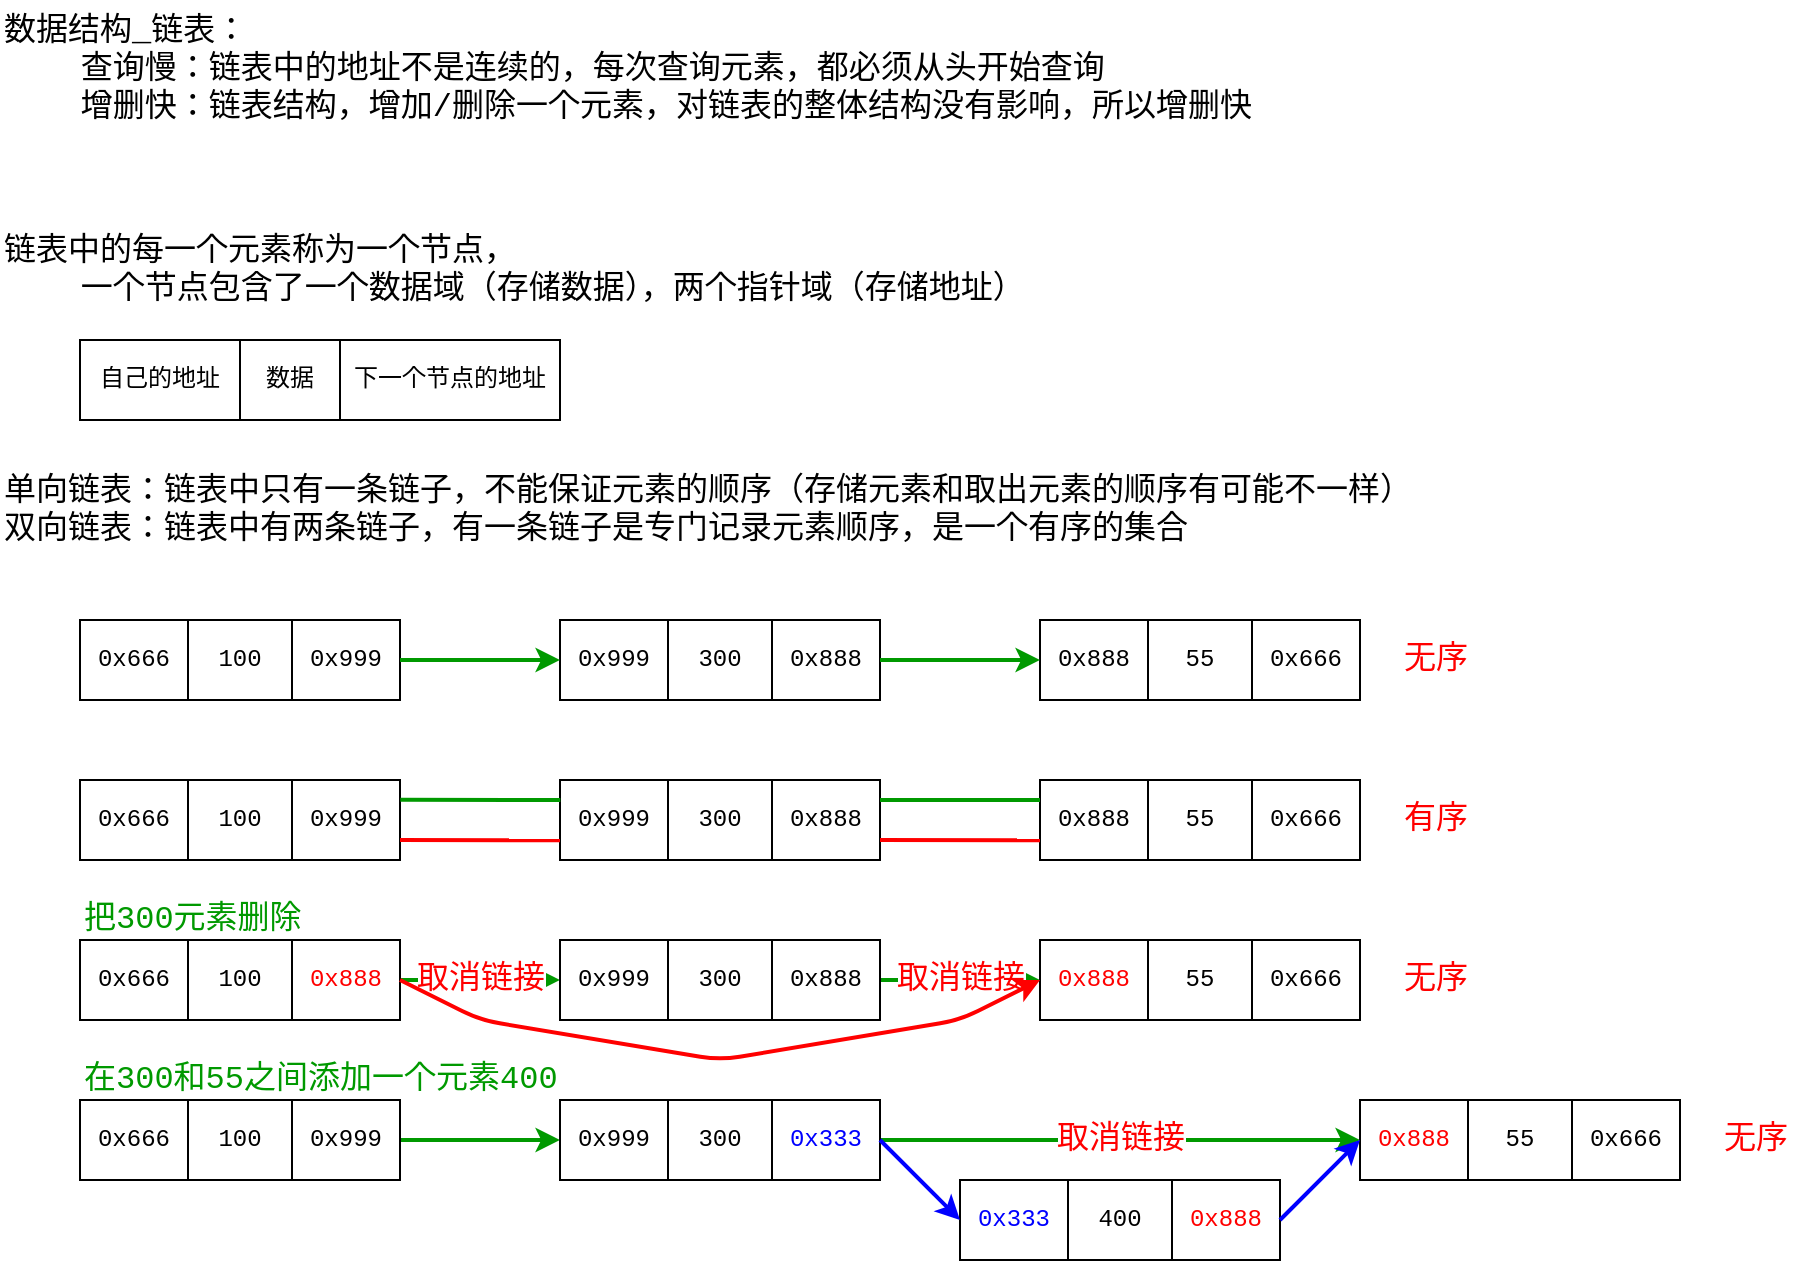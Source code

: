 <mxfile version="13.6.2" type="device"><diagram id="k9AlD885UBAIYeukuZBe" name="Page-1"><mxGraphModel dx="893" dy="668" grid="1" gridSize="10" guides="1" tooltips="1" connect="1" arrows="1" fold="1" page="1" pageScale="1" pageWidth="1100" pageHeight="850" math="0" shadow="0"><root><mxCell id="0"/><mxCell id="1" parent="0"/><mxCell id="MG2gKv91YNemwZEDTiv0-1" value="数据结构_链表：&lt;br&gt;&amp;nbsp; &amp;nbsp; 查询慢：链表中的地址不是连续的，每次查询元素，都必须从头开始查询&lt;br&gt;&amp;nbsp; &amp;nbsp; 增删快：链表结构，增加/删除一个元素，对链表的整体结构没有影响，所以增删快" style="text;html=1;strokeColor=none;fillColor=none;align=left;verticalAlign=top;whiteSpace=wrap;rounded=0;fontFamily=Courier New;fontSize=16;" parent="1" vertex="1"><mxGeometry y="10" width="640" height="20" as="geometry"/></mxCell><mxCell id="p5xq7owiOkSByKTIBRpX-45" value="链表中的每一个元素称为一个节点，&lt;br&gt;&amp;nbsp; &amp;nbsp; 一个节点包含了一个数据域（存储数据），两个指针域（存储地址）" style="text;html=1;strokeColor=none;fillColor=none;align=left;verticalAlign=top;whiteSpace=wrap;rounded=0;fontFamily=Courier New;fontSize=16;" vertex="1" parent="1"><mxGeometry y="120" width="560" height="20" as="geometry"/></mxCell><mxCell id="p5xq7owiOkSByKTIBRpX-46" value="" style="shape=table;html=1;whiteSpace=wrap;startSize=0;container=1;collapsible=0;childLayout=tableLayout;fontFamily=Courier New;" vertex="1" parent="1"><mxGeometry x="40" y="180" width="240" height="40" as="geometry"/></mxCell><mxCell id="p5xq7owiOkSByKTIBRpX-47" value="" style="shape=partialRectangle;html=1;whiteSpace=wrap;collapsible=0;dropTarget=0;pointerEvents=0;fillColor=none;top=0;left=0;bottom=0;right=0;points=[[0,0.5],[1,0.5]];portConstraint=eastwest;fontFamily=Courier New;" vertex="1" parent="p5xq7owiOkSByKTIBRpX-46"><mxGeometry width="240" height="40" as="geometry"/></mxCell><mxCell id="p5xq7owiOkSByKTIBRpX-48" value="自己的地址" style="shape=partialRectangle;html=1;whiteSpace=wrap;connectable=0;overflow=hidden;fillColor=none;top=0;left=0;bottom=0;right=0;fontFamily=Courier New;" vertex="1" parent="p5xq7owiOkSByKTIBRpX-47"><mxGeometry width="80" height="40" as="geometry"/></mxCell><mxCell id="p5xq7owiOkSByKTIBRpX-49" value="数据" style="shape=partialRectangle;html=1;whiteSpace=wrap;connectable=0;overflow=hidden;fillColor=none;top=0;left=0;bottom=0;right=0;fontFamily=Courier New;" vertex="1" parent="p5xq7owiOkSByKTIBRpX-47"><mxGeometry x="80" width="50" height="40" as="geometry"/></mxCell><mxCell id="p5xq7owiOkSByKTIBRpX-50" value="下一个节点的地址" style="shape=partialRectangle;html=1;whiteSpace=wrap;connectable=0;overflow=hidden;fillColor=none;top=0;left=0;bottom=0;right=0;fontFamily=Courier New;" vertex="1" parent="p5xq7owiOkSByKTIBRpX-47"><mxGeometry x="130" width="110" height="40" as="geometry"/></mxCell><mxCell id="p5xq7owiOkSByKTIBRpX-51" value="单向链表：链表中只有一条链子，不能保证元素的顺序（存储元素和取出元素的顺序有可能不一样）&lt;br&gt;双向链表：链表中有两条链子，有一条链子是专门记录元素顺序，是一个有序的集合&amp;nbsp;" style="text;html=1;strokeColor=none;fillColor=none;align=left;verticalAlign=top;whiteSpace=wrap;rounded=0;fontFamily=Courier New;fontSize=16;" vertex="1" parent="1"><mxGeometry y="240" width="720" height="20" as="geometry"/></mxCell><mxCell id="p5xq7owiOkSByKTIBRpX-52" value="" style="shape=table;html=1;whiteSpace=wrap;startSize=0;container=1;collapsible=0;childLayout=tableLayout;fontFamily=Courier New;" vertex="1" parent="1"><mxGeometry x="40" y="320" width="160" height="40" as="geometry"/></mxCell><mxCell id="p5xq7owiOkSByKTIBRpX-53" value="" style="shape=partialRectangle;html=1;whiteSpace=wrap;collapsible=0;dropTarget=0;pointerEvents=0;fillColor=none;top=0;left=0;bottom=0;right=0;points=[[0,0.5],[1,0.5]];portConstraint=eastwest;fontFamily=Courier New;" vertex="1" parent="p5xq7owiOkSByKTIBRpX-52"><mxGeometry width="160" height="40" as="geometry"/></mxCell><mxCell id="p5xq7owiOkSByKTIBRpX-54" value="0x666" style="shape=partialRectangle;html=1;whiteSpace=wrap;connectable=0;overflow=hidden;fillColor=none;top=0;left=0;bottom=0;right=0;fontFamily=Courier New;" vertex="1" parent="p5xq7owiOkSByKTIBRpX-53"><mxGeometry width="54" height="40" as="geometry"/></mxCell><mxCell id="p5xq7owiOkSByKTIBRpX-55" value="100" style="shape=partialRectangle;html=1;whiteSpace=wrap;connectable=0;overflow=hidden;fillColor=none;top=0;left=0;bottom=0;right=0;fontFamily=Courier New;" vertex="1" parent="p5xq7owiOkSByKTIBRpX-53"><mxGeometry x="54" width="52" height="40" as="geometry"/></mxCell><mxCell id="p5xq7owiOkSByKTIBRpX-56" value="0x999" style="shape=partialRectangle;html=1;whiteSpace=wrap;connectable=0;overflow=hidden;fillColor=none;top=0;left=0;bottom=0;right=0;fontFamily=Courier New;" vertex="1" parent="p5xq7owiOkSByKTIBRpX-53"><mxGeometry x="106" width="54" height="40" as="geometry"/></mxCell><mxCell id="p5xq7owiOkSByKTIBRpX-57" value="" style="shape=table;html=1;whiteSpace=wrap;startSize=0;container=1;collapsible=0;childLayout=tableLayout;fontFamily=Courier New;" vertex="1" parent="1"><mxGeometry x="280" y="320" width="160" height="40" as="geometry"/></mxCell><mxCell id="p5xq7owiOkSByKTIBRpX-58" value="" style="shape=partialRectangle;html=1;whiteSpace=wrap;collapsible=0;dropTarget=0;pointerEvents=0;fillColor=none;top=0;left=0;bottom=0;right=0;points=[[0,0.5],[1,0.5]];portConstraint=eastwest;fontFamily=Courier New;" vertex="1" parent="p5xq7owiOkSByKTIBRpX-57"><mxGeometry width="160" height="40" as="geometry"/></mxCell><mxCell id="p5xq7owiOkSByKTIBRpX-59" value="0x999" style="shape=partialRectangle;html=1;whiteSpace=wrap;connectable=0;overflow=hidden;fillColor=none;top=0;left=0;bottom=0;right=0;fontFamily=Courier New;" vertex="1" parent="p5xq7owiOkSByKTIBRpX-58"><mxGeometry width="54" height="40" as="geometry"/></mxCell><mxCell id="p5xq7owiOkSByKTIBRpX-60" value="300" style="shape=partialRectangle;html=1;whiteSpace=wrap;connectable=0;overflow=hidden;fillColor=none;top=0;left=0;bottom=0;right=0;fontFamily=Courier New;" vertex="1" parent="p5xq7owiOkSByKTIBRpX-58"><mxGeometry x="54" width="52" height="40" as="geometry"/></mxCell><mxCell id="p5xq7owiOkSByKTIBRpX-61" value="0x888" style="shape=partialRectangle;html=1;whiteSpace=wrap;connectable=0;overflow=hidden;fillColor=none;top=0;left=0;bottom=0;right=0;fontFamily=Courier New;" vertex="1" parent="p5xq7owiOkSByKTIBRpX-58"><mxGeometry x="106" width="54" height="40" as="geometry"/></mxCell><mxCell id="p5xq7owiOkSByKTIBRpX-62" value="" style="shape=table;html=1;whiteSpace=wrap;startSize=0;container=1;collapsible=0;childLayout=tableLayout;fontFamily=Courier New;" vertex="1" parent="1"><mxGeometry x="520" y="320" width="160" height="40" as="geometry"/></mxCell><mxCell id="p5xq7owiOkSByKTIBRpX-63" value="" style="shape=partialRectangle;html=1;whiteSpace=wrap;collapsible=0;dropTarget=0;pointerEvents=0;fillColor=none;top=0;left=0;bottom=0;right=0;points=[[0,0.5],[1,0.5]];portConstraint=eastwest;fontFamily=Courier New;" vertex="1" parent="p5xq7owiOkSByKTIBRpX-62"><mxGeometry width="160" height="40" as="geometry"/></mxCell><mxCell id="p5xq7owiOkSByKTIBRpX-64" value="0x888" style="shape=partialRectangle;html=1;whiteSpace=wrap;connectable=0;overflow=hidden;fillColor=none;top=0;left=0;bottom=0;right=0;fontFamily=Courier New;" vertex="1" parent="p5xq7owiOkSByKTIBRpX-63"><mxGeometry width="54" height="40" as="geometry"/></mxCell><mxCell id="p5xq7owiOkSByKTIBRpX-65" value="55" style="shape=partialRectangle;html=1;whiteSpace=wrap;connectable=0;overflow=hidden;fillColor=none;top=0;left=0;bottom=0;right=0;fontFamily=Courier New;" vertex="1" parent="p5xq7owiOkSByKTIBRpX-63"><mxGeometry x="54" width="52" height="40" as="geometry"/></mxCell><mxCell id="p5xq7owiOkSByKTIBRpX-66" value="0x666" style="shape=partialRectangle;html=1;whiteSpace=wrap;connectable=0;overflow=hidden;fillColor=none;top=0;left=0;bottom=0;right=0;fontFamily=Courier New;" vertex="1" parent="p5xq7owiOkSByKTIBRpX-63"><mxGeometry x="106" width="54" height="40" as="geometry"/></mxCell><mxCell id="p5xq7owiOkSByKTIBRpX-67" style="edgeStyle=orthogonalEdgeStyle;rounded=0;orthogonalLoop=1;jettySize=auto;html=1;exitX=1;exitY=0.5;exitDx=0;exitDy=0;entryX=0;entryY=0.5;entryDx=0;entryDy=0;fontFamily=Courier New;fontSize=16;fontColor=#0000FF;strokeColor=#009900;strokeWidth=2;" edge="1" parent="1" source="p5xq7owiOkSByKTIBRpX-53" target="p5xq7owiOkSByKTIBRpX-58"><mxGeometry relative="1" as="geometry"/></mxCell><mxCell id="p5xq7owiOkSByKTIBRpX-68" style="edgeStyle=orthogonalEdgeStyle;rounded=0;orthogonalLoop=1;jettySize=auto;html=1;exitX=1;exitY=0.5;exitDx=0;exitDy=0;entryX=0;entryY=0.5;entryDx=0;entryDy=0;strokeColor=#009900;strokeWidth=2;fontFamily=Courier New;fontSize=16;fontColor=#009900;" edge="1" parent="1" source="p5xq7owiOkSByKTIBRpX-58" target="p5xq7owiOkSByKTIBRpX-63"><mxGeometry relative="1" as="geometry"/></mxCell><mxCell id="p5xq7owiOkSByKTIBRpX-69" value="" style="shape=table;html=1;whiteSpace=wrap;startSize=0;container=1;collapsible=0;childLayout=tableLayout;fontFamily=Courier New;" vertex="1" parent="1"><mxGeometry x="40" y="400" width="160" height="40" as="geometry"/></mxCell><mxCell id="p5xq7owiOkSByKTIBRpX-70" value="" style="shape=partialRectangle;html=1;whiteSpace=wrap;collapsible=0;dropTarget=0;pointerEvents=0;fillColor=none;top=0;left=0;bottom=0;right=0;points=[[0,0.5],[1,0.5]];portConstraint=eastwest;fontFamily=Courier New;" vertex="1" parent="p5xq7owiOkSByKTIBRpX-69"><mxGeometry width="160" height="40" as="geometry"/></mxCell><mxCell id="p5xq7owiOkSByKTIBRpX-71" value="0x666" style="shape=partialRectangle;html=1;whiteSpace=wrap;connectable=0;overflow=hidden;fillColor=none;top=0;left=0;bottom=0;right=0;fontFamily=Courier New;" vertex="1" parent="p5xq7owiOkSByKTIBRpX-70"><mxGeometry width="54" height="40" as="geometry"/></mxCell><mxCell id="p5xq7owiOkSByKTIBRpX-72" value="100" style="shape=partialRectangle;html=1;whiteSpace=wrap;connectable=0;overflow=hidden;fillColor=none;top=0;left=0;bottom=0;right=0;fontFamily=Courier New;" vertex="1" parent="p5xq7owiOkSByKTIBRpX-70"><mxGeometry x="54" width="52" height="40" as="geometry"/></mxCell><mxCell id="p5xq7owiOkSByKTIBRpX-73" value="0x999" style="shape=partialRectangle;html=1;whiteSpace=wrap;connectable=0;overflow=hidden;fillColor=none;top=0;left=0;bottom=0;right=0;fontFamily=Courier New;" vertex="1" parent="p5xq7owiOkSByKTIBRpX-70"><mxGeometry x="106" width="54" height="40" as="geometry"/></mxCell><mxCell id="p5xq7owiOkSByKTIBRpX-74" value="" style="shape=table;html=1;whiteSpace=wrap;startSize=0;container=1;collapsible=0;childLayout=tableLayout;fontFamily=Courier New;" vertex="1" parent="1"><mxGeometry x="280" y="400" width="160" height="40" as="geometry"/></mxCell><mxCell id="p5xq7owiOkSByKTIBRpX-75" value="" style="shape=partialRectangle;html=1;whiteSpace=wrap;collapsible=0;dropTarget=0;pointerEvents=0;fillColor=none;top=0;left=0;bottom=0;right=0;points=[[0,0.5],[1,0.5]];portConstraint=eastwest;fontFamily=Courier New;" vertex="1" parent="p5xq7owiOkSByKTIBRpX-74"><mxGeometry width="160" height="40" as="geometry"/></mxCell><mxCell id="p5xq7owiOkSByKTIBRpX-76" value="0x999" style="shape=partialRectangle;html=1;whiteSpace=wrap;connectable=0;overflow=hidden;fillColor=none;top=0;left=0;bottom=0;right=0;fontFamily=Courier New;" vertex="1" parent="p5xq7owiOkSByKTIBRpX-75"><mxGeometry width="54" height="40" as="geometry"/></mxCell><mxCell id="p5xq7owiOkSByKTIBRpX-77" value="300" style="shape=partialRectangle;html=1;whiteSpace=wrap;connectable=0;overflow=hidden;fillColor=none;top=0;left=0;bottom=0;right=0;fontFamily=Courier New;" vertex="1" parent="p5xq7owiOkSByKTIBRpX-75"><mxGeometry x="54" width="52" height="40" as="geometry"/></mxCell><mxCell id="p5xq7owiOkSByKTIBRpX-78" value="0x888" style="shape=partialRectangle;html=1;whiteSpace=wrap;connectable=0;overflow=hidden;fillColor=none;top=0;left=0;bottom=0;right=0;fontFamily=Courier New;" vertex="1" parent="p5xq7owiOkSByKTIBRpX-75"><mxGeometry x="106" width="54" height="40" as="geometry"/></mxCell><mxCell id="p5xq7owiOkSByKTIBRpX-79" value="" style="shape=table;html=1;whiteSpace=wrap;startSize=0;container=1;collapsible=0;childLayout=tableLayout;fontFamily=Courier New;" vertex="1" parent="1"><mxGeometry x="520" y="400" width="160" height="40" as="geometry"/></mxCell><mxCell id="p5xq7owiOkSByKTIBRpX-80" value="" style="shape=partialRectangle;html=1;whiteSpace=wrap;collapsible=0;dropTarget=0;pointerEvents=0;fillColor=none;top=0;left=0;bottom=0;right=0;points=[[0,0.5],[1,0.5]];portConstraint=eastwest;fontFamily=Courier New;" vertex="1" parent="p5xq7owiOkSByKTIBRpX-79"><mxGeometry width="160" height="40" as="geometry"/></mxCell><mxCell id="p5xq7owiOkSByKTIBRpX-81" value="0x888" style="shape=partialRectangle;html=1;whiteSpace=wrap;connectable=0;overflow=hidden;fillColor=none;top=0;left=0;bottom=0;right=0;fontFamily=Courier New;" vertex="1" parent="p5xq7owiOkSByKTIBRpX-80"><mxGeometry width="54" height="40" as="geometry"/></mxCell><mxCell id="p5xq7owiOkSByKTIBRpX-82" value="55" style="shape=partialRectangle;html=1;whiteSpace=wrap;connectable=0;overflow=hidden;fillColor=none;top=0;left=0;bottom=0;right=0;fontFamily=Courier New;" vertex="1" parent="p5xq7owiOkSByKTIBRpX-80"><mxGeometry x="54" width="52" height="40" as="geometry"/></mxCell><mxCell id="p5xq7owiOkSByKTIBRpX-83" value="0x666" style="shape=partialRectangle;html=1;whiteSpace=wrap;connectable=0;overflow=hidden;fillColor=none;top=0;left=0;bottom=0;right=0;fontFamily=Courier New;" vertex="1" parent="p5xq7owiOkSByKTIBRpX-80"><mxGeometry x="106" width="54" height="40" as="geometry"/></mxCell><mxCell id="p5xq7owiOkSByKTIBRpX-85" value="" style="endArrow=none;html=1;strokeColor=#009900;strokeWidth=2;fontFamily=Courier New;fontSize=16;fontColor=#009900;exitX=1.001;exitY=0.246;exitDx=0;exitDy=0;exitPerimeter=0;entryX=0.001;entryY=0.25;entryDx=0;entryDy=0;entryPerimeter=0;" edge="1" parent="1" source="p5xq7owiOkSByKTIBRpX-70" target="p5xq7owiOkSByKTIBRpX-75"><mxGeometry width="50" height="50" relative="1" as="geometry"><mxPoint x="250" y="540" as="sourcePoint"/><mxPoint x="300" y="490" as="targetPoint"/></mxGeometry></mxCell><mxCell id="p5xq7owiOkSByKTIBRpX-86" value="" style="endArrow=none;html=1;strokeColor=#009900;strokeWidth=2;fontFamily=Courier New;fontSize=16;fontColor=#009900;exitX=1.001;exitY=0.246;exitDx=0;exitDy=0;exitPerimeter=0;" edge="1" parent="1"><mxGeometry width="50" height="50" relative="1" as="geometry"><mxPoint x="440" y="410.0" as="sourcePoint"/><mxPoint x="520" y="410" as="targetPoint"/></mxGeometry></mxCell><mxCell id="p5xq7owiOkSByKTIBRpX-87" value="" style="endArrow=none;html=1;strokeWidth=2;fontFamily=Courier New;fontSize=16;fontColor=#009900;exitX=1.001;exitY=0.246;exitDx=0;exitDy=0;exitPerimeter=0;entryX=0.001;entryY=0.25;entryDx=0;entryDy=0;entryPerimeter=0;strokeColor=#FF0000;" edge="1" parent="1"><mxGeometry width="50" height="50" relative="1" as="geometry"><mxPoint x="200.0" y="430.0" as="sourcePoint"/><mxPoint x="280.0" y="430.16" as="targetPoint"/></mxGeometry></mxCell><mxCell id="p5xq7owiOkSByKTIBRpX-88" value="" style="endArrow=none;html=1;strokeWidth=2;fontFamily=Courier New;fontSize=16;fontColor=#009900;exitX=1.001;exitY=0.246;exitDx=0;exitDy=0;exitPerimeter=0;entryX=0.001;entryY=0.25;entryDx=0;entryDy=0;entryPerimeter=0;strokeColor=#FF0000;" edge="1" parent="1"><mxGeometry width="50" height="50" relative="1" as="geometry"><mxPoint x="440" y="430" as="sourcePoint"/><mxPoint x="520" y="430.16" as="targetPoint"/></mxGeometry></mxCell><mxCell id="p5xq7owiOkSByKTIBRpX-89" value="无序" style="text;html=1;strokeColor=none;fillColor=none;align=left;verticalAlign=middle;whiteSpace=wrap;rounded=0;fontFamily=Courier New;fontSize=16;fontColor=#FF0000;" vertex="1" parent="1"><mxGeometry x="700" y="330" width="40" height="20" as="geometry"/></mxCell><mxCell id="p5xq7owiOkSByKTIBRpX-90" value="有序" style="text;html=1;strokeColor=none;fillColor=none;align=left;verticalAlign=middle;whiteSpace=wrap;rounded=0;fontFamily=Courier New;fontSize=16;fontColor=#FF0000;" vertex="1" parent="1"><mxGeometry x="700" y="410" width="40" height="20" as="geometry"/></mxCell><mxCell id="p5xq7owiOkSByKTIBRpX-106" value="&lt;font color=&quot;#ff0000&quot;&gt;取消链接&lt;/font&gt;" style="edgeStyle=orthogonalEdgeStyle;rounded=0;orthogonalLoop=1;jettySize=auto;html=1;exitX=1;exitY=0.5;exitDx=0;exitDy=0;entryX=0;entryY=0.5;entryDx=0;entryDy=0;fontFamily=Courier New;fontSize=16;fontColor=#0000FF;strokeColor=#009900;strokeWidth=2;" edge="1" source="p5xq7owiOkSByKTIBRpX-92" target="p5xq7owiOkSByKTIBRpX-97" parent="1"><mxGeometry relative="1" as="geometry"/></mxCell><mxCell id="p5xq7owiOkSByKTIBRpX-107" value="&lt;font color=&quot;#ff0000&quot;&gt;取消链接&lt;/font&gt;" style="edgeStyle=orthogonalEdgeStyle;rounded=0;orthogonalLoop=1;jettySize=auto;html=1;exitX=1;exitY=0.5;exitDx=0;exitDy=0;entryX=0;entryY=0.5;entryDx=0;entryDy=0;strokeColor=#009900;strokeWidth=2;fontFamily=Courier New;fontSize=16;fontColor=#009900;" edge="1" source="p5xq7owiOkSByKTIBRpX-97" target="p5xq7owiOkSByKTIBRpX-102" parent="1"><mxGeometry relative="1" as="geometry"/></mxCell><mxCell id="p5xq7owiOkSByKTIBRpX-108" value="无序" style="text;html=1;strokeColor=none;fillColor=none;align=left;verticalAlign=middle;whiteSpace=wrap;rounded=0;fontFamily=Courier New;fontSize=16;fontColor=#FF0000;" vertex="1" parent="1"><mxGeometry x="700" y="490" width="40" height="20" as="geometry"/></mxCell><mxCell id="p5xq7owiOkSByKTIBRpX-91" value="" style="shape=table;html=1;whiteSpace=wrap;startSize=0;container=1;collapsible=0;childLayout=tableLayout;fontFamily=Courier New;" vertex="1" parent="1"><mxGeometry x="40" y="480" width="160" height="40" as="geometry"/></mxCell><mxCell id="p5xq7owiOkSByKTIBRpX-92" value="" style="shape=partialRectangle;html=1;whiteSpace=wrap;collapsible=0;dropTarget=0;pointerEvents=0;fillColor=none;top=0;left=0;bottom=0;right=0;points=[[0,0.5],[1,0.5]];portConstraint=eastwest;fontFamily=Courier New;" vertex="1" parent="p5xq7owiOkSByKTIBRpX-91"><mxGeometry width="160" height="40" as="geometry"/></mxCell><mxCell id="p5xq7owiOkSByKTIBRpX-93" value="0x666" style="shape=partialRectangle;html=1;whiteSpace=wrap;connectable=0;overflow=hidden;fillColor=none;top=0;left=0;bottom=0;right=0;fontFamily=Courier New;" vertex="1" parent="p5xq7owiOkSByKTIBRpX-92"><mxGeometry width="54" height="40" as="geometry"/></mxCell><mxCell id="p5xq7owiOkSByKTIBRpX-94" value="100" style="shape=partialRectangle;html=1;whiteSpace=wrap;connectable=0;overflow=hidden;fillColor=none;top=0;left=0;bottom=0;right=0;fontFamily=Courier New;" vertex="1" parent="p5xq7owiOkSByKTIBRpX-92"><mxGeometry x="54" width="52" height="40" as="geometry"/></mxCell><mxCell id="p5xq7owiOkSByKTIBRpX-95" value="&lt;font color=&quot;#ff0000&quot;&gt;0x888&lt;/font&gt;" style="shape=partialRectangle;html=1;whiteSpace=wrap;connectable=0;overflow=hidden;fillColor=none;top=0;left=0;bottom=0;right=0;fontFamily=Courier New;" vertex="1" parent="p5xq7owiOkSByKTIBRpX-92"><mxGeometry x="106" width="54" height="40" as="geometry"/></mxCell><mxCell id="p5xq7owiOkSByKTIBRpX-96" value="" style="shape=table;html=1;whiteSpace=wrap;startSize=0;container=1;collapsible=0;childLayout=tableLayout;fontFamily=Courier New;" vertex="1" parent="1"><mxGeometry x="280" y="480" width="160" height="40" as="geometry"/></mxCell><mxCell id="p5xq7owiOkSByKTIBRpX-97" value="" style="shape=partialRectangle;html=1;whiteSpace=wrap;collapsible=0;dropTarget=0;pointerEvents=0;fillColor=none;top=0;left=0;bottom=0;right=0;points=[[0,0.5],[1,0.5]];portConstraint=eastwest;fontFamily=Courier New;" vertex="1" parent="p5xq7owiOkSByKTIBRpX-96"><mxGeometry width="160" height="40" as="geometry"/></mxCell><mxCell id="p5xq7owiOkSByKTIBRpX-98" value="0x999" style="shape=partialRectangle;html=1;whiteSpace=wrap;connectable=0;overflow=hidden;fillColor=none;top=0;left=0;bottom=0;right=0;fontFamily=Courier New;" vertex="1" parent="p5xq7owiOkSByKTIBRpX-97"><mxGeometry width="54" height="40" as="geometry"/></mxCell><mxCell id="p5xq7owiOkSByKTIBRpX-99" value="300" style="shape=partialRectangle;html=1;whiteSpace=wrap;connectable=0;overflow=hidden;fillColor=none;top=0;left=0;bottom=0;right=0;fontFamily=Courier New;" vertex="1" parent="p5xq7owiOkSByKTIBRpX-97"><mxGeometry x="54" width="52" height="40" as="geometry"/></mxCell><mxCell id="p5xq7owiOkSByKTIBRpX-100" value="0x888" style="shape=partialRectangle;html=1;whiteSpace=wrap;connectable=0;overflow=hidden;fillColor=none;top=0;left=0;bottom=0;right=0;fontFamily=Courier New;" vertex="1" parent="p5xq7owiOkSByKTIBRpX-97"><mxGeometry x="106" width="54" height="40" as="geometry"/></mxCell><mxCell id="p5xq7owiOkSByKTIBRpX-101" value="" style="shape=table;html=1;whiteSpace=wrap;startSize=0;container=1;collapsible=0;childLayout=tableLayout;fontFamily=Courier New;" vertex="1" parent="1"><mxGeometry x="520" y="480" width="160" height="40" as="geometry"/></mxCell><mxCell id="p5xq7owiOkSByKTIBRpX-102" value="" style="shape=partialRectangle;html=1;whiteSpace=wrap;collapsible=0;dropTarget=0;pointerEvents=0;fillColor=none;top=0;left=0;bottom=0;right=0;points=[[0,0.5],[1,0.5]];portConstraint=eastwest;fontFamily=Courier New;" vertex="1" parent="p5xq7owiOkSByKTIBRpX-101"><mxGeometry width="160" height="40" as="geometry"/></mxCell><mxCell id="p5xq7owiOkSByKTIBRpX-103" value="&lt;font color=&quot;#ff0000&quot;&gt;0x888&lt;/font&gt;" style="shape=partialRectangle;html=1;whiteSpace=wrap;connectable=0;overflow=hidden;fillColor=none;top=0;left=0;bottom=0;right=0;fontFamily=Courier New;" vertex="1" parent="p5xq7owiOkSByKTIBRpX-102"><mxGeometry width="54" height="40" as="geometry"/></mxCell><mxCell id="p5xq7owiOkSByKTIBRpX-104" value="55" style="shape=partialRectangle;html=1;whiteSpace=wrap;connectable=0;overflow=hidden;fillColor=none;top=0;left=0;bottom=0;right=0;fontFamily=Courier New;" vertex="1" parent="p5xq7owiOkSByKTIBRpX-102"><mxGeometry x="54" width="52" height="40" as="geometry"/></mxCell><mxCell id="p5xq7owiOkSByKTIBRpX-105" value="0x666" style="shape=partialRectangle;html=1;whiteSpace=wrap;connectable=0;overflow=hidden;fillColor=none;top=0;left=0;bottom=0;right=0;fontFamily=Courier New;" vertex="1" parent="p5xq7owiOkSByKTIBRpX-102"><mxGeometry x="106" width="54" height="40" as="geometry"/></mxCell><mxCell id="p5xq7owiOkSByKTIBRpX-124" style="edgeStyle=orthogonalEdgeStyle;rounded=0;orthogonalLoop=1;jettySize=auto;html=1;exitX=1;exitY=0.5;exitDx=0;exitDy=0;entryX=0;entryY=0.5;entryDx=0;entryDy=0;fontFamily=Courier New;fontSize=16;fontColor=#0000FF;strokeColor=#009900;strokeWidth=2;" edge="1" source="p5xq7owiOkSByKTIBRpX-110" target="p5xq7owiOkSByKTIBRpX-115" parent="1"><mxGeometry relative="1" as="geometry"/></mxCell><mxCell id="p5xq7owiOkSByKTIBRpX-125" value="&lt;font color=&quot;#ff0000&quot;&gt;取消链接&lt;/font&gt;" style="edgeStyle=orthogonalEdgeStyle;rounded=0;orthogonalLoop=1;jettySize=auto;html=1;exitX=1;exitY=0.5;exitDx=0;exitDy=0;entryX=0;entryY=0.5;entryDx=0;entryDy=0;strokeColor=#009900;strokeWidth=2;fontFamily=Courier New;fontSize=16;fontColor=#009900;" edge="1" source="p5xq7owiOkSByKTIBRpX-115" target="p5xq7owiOkSByKTIBRpX-120" parent="1"><mxGeometry relative="1" as="geometry"/></mxCell><mxCell id="p5xq7owiOkSByKTIBRpX-126" value="无序" style="text;html=1;strokeColor=none;fillColor=none;align=left;verticalAlign=middle;whiteSpace=wrap;rounded=0;fontFamily=Courier New;fontSize=16;fontColor=#FF0000;" vertex="1" parent="1"><mxGeometry x="860" y="570" width="40" height="20" as="geometry"/></mxCell><mxCell id="p5xq7owiOkSByKTIBRpX-109" value="" style="shape=table;html=1;whiteSpace=wrap;startSize=0;container=1;collapsible=0;childLayout=tableLayout;fontFamily=Courier New;" vertex="1" parent="1"><mxGeometry x="40" y="560" width="160" height="40" as="geometry"/></mxCell><mxCell id="p5xq7owiOkSByKTIBRpX-110" value="" style="shape=partialRectangle;html=1;whiteSpace=wrap;collapsible=0;dropTarget=0;pointerEvents=0;fillColor=none;top=0;left=0;bottom=0;right=0;points=[[0,0.5],[1,0.5]];portConstraint=eastwest;fontFamily=Courier New;" vertex="1" parent="p5xq7owiOkSByKTIBRpX-109"><mxGeometry width="160" height="40" as="geometry"/></mxCell><mxCell id="p5xq7owiOkSByKTIBRpX-111" value="0x666" style="shape=partialRectangle;html=1;whiteSpace=wrap;connectable=0;overflow=hidden;fillColor=none;top=0;left=0;bottom=0;right=0;fontFamily=Courier New;" vertex="1" parent="p5xq7owiOkSByKTIBRpX-110"><mxGeometry width="54" height="40" as="geometry"/></mxCell><mxCell id="p5xq7owiOkSByKTIBRpX-112" value="100" style="shape=partialRectangle;html=1;whiteSpace=wrap;connectable=0;overflow=hidden;fillColor=none;top=0;left=0;bottom=0;right=0;fontFamily=Courier New;" vertex="1" parent="p5xq7owiOkSByKTIBRpX-110"><mxGeometry x="54" width="52" height="40" as="geometry"/></mxCell><mxCell id="p5xq7owiOkSByKTIBRpX-113" value="0x999" style="shape=partialRectangle;html=1;whiteSpace=wrap;connectable=0;overflow=hidden;fillColor=none;top=0;left=0;bottom=0;right=0;fontFamily=Courier New;" vertex="1" parent="p5xq7owiOkSByKTIBRpX-110"><mxGeometry x="106" width="54" height="40" as="geometry"/></mxCell><mxCell id="p5xq7owiOkSByKTIBRpX-114" value="" style="shape=table;html=1;whiteSpace=wrap;startSize=0;container=1;collapsible=0;childLayout=tableLayout;fontFamily=Courier New;" vertex="1" parent="1"><mxGeometry x="280" y="560" width="160" height="40" as="geometry"/></mxCell><mxCell id="p5xq7owiOkSByKTIBRpX-115" value="" style="shape=partialRectangle;html=1;whiteSpace=wrap;collapsible=0;dropTarget=0;pointerEvents=0;fillColor=none;top=0;left=0;bottom=0;right=0;points=[[0,0.5],[1,0.5]];portConstraint=eastwest;fontFamily=Courier New;" vertex="1" parent="p5xq7owiOkSByKTIBRpX-114"><mxGeometry width="160" height="40" as="geometry"/></mxCell><mxCell id="p5xq7owiOkSByKTIBRpX-116" value="0x999" style="shape=partialRectangle;html=1;whiteSpace=wrap;connectable=0;overflow=hidden;fillColor=none;top=0;left=0;bottom=0;right=0;fontFamily=Courier New;" vertex="1" parent="p5xq7owiOkSByKTIBRpX-115"><mxGeometry width="54" height="40" as="geometry"/></mxCell><mxCell id="p5xq7owiOkSByKTIBRpX-117" value="300" style="shape=partialRectangle;html=1;whiteSpace=wrap;connectable=0;overflow=hidden;fillColor=none;top=0;left=0;bottom=0;right=0;fontFamily=Courier New;" vertex="1" parent="p5xq7owiOkSByKTIBRpX-115"><mxGeometry x="54" width="52" height="40" as="geometry"/></mxCell><mxCell id="p5xq7owiOkSByKTIBRpX-118" value="0x333" style="shape=partialRectangle;html=1;whiteSpace=wrap;connectable=0;overflow=hidden;fillColor=none;top=0;left=0;bottom=0;right=0;fontFamily=Courier New;fontColor=#0000FF;" vertex="1" parent="p5xq7owiOkSByKTIBRpX-115"><mxGeometry x="106" width="54" height="40" as="geometry"/></mxCell><mxCell id="p5xq7owiOkSByKTIBRpX-119" value="" style="shape=table;html=1;whiteSpace=wrap;startSize=0;container=1;collapsible=0;childLayout=tableLayout;fontFamily=Courier New;" vertex="1" parent="1"><mxGeometry x="680" y="560" width="160" height="40" as="geometry"/></mxCell><mxCell id="p5xq7owiOkSByKTIBRpX-120" value="" style="shape=partialRectangle;html=1;whiteSpace=wrap;collapsible=0;dropTarget=0;pointerEvents=0;fillColor=none;top=0;left=0;bottom=0;right=0;points=[[0,0.5],[1,0.5]];portConstraint=eastwest;fontFamily=Courier New;" vertex="1" parent="p5xq7owiOkSByKTIBRpX-119"><mxGeometry width="160" height="40" as="geometry"/></mxCell><mxCell id="p5xq7owiOkSByKTIBRpX-121" value="&lt;font color=&quot;#ff0000&quot;&gt;0x888&lt;/font&gt;" style="shape=partialRectangle;html=1;whiteSpace=wrap;connectable=0;overflow=hidden;fillColor=none;top=0;left=0;bottom=0;right=0;fontFamily=Courier New;" vertex="1" parent="p5xq7owiOkSByKTIBRpX-120"><mxGeometry width="54" height="40" as="geometry"/></mxCell><mxCell id="p5xq7owiOkSByKTIBRpX-122" value="55" style="shape=partialRectangle;html=1;whiteSpace=wrap;connectable=0;overflow=hidden;fillColor=none;top=0;left=0;bottom=0;right=0;fontFamily=Courier New;" vertex="1" parent="p5xq7owiOkSByKTIBRpX-120"><mxGeometry x="54" width="52" height="40" as="geometry"/></mxCell><mxCell id="p5xq7owiOkSByKTIBRpX-123" value="0x666" style="shape=partialRectangle;html=1;whiteSpace=wrap;connectable=0;overflow=hidden;fillColor=none;top=0;left=0;bottom=0;right=0;fontFamily=Courier New;" vertex="1" parent="p5xq7owiOkSByKTIBRpX-120"><mxGeometry x="106" width="54" height="40" as="geometry"/></mxCell><mxCell id="p5xq7owiOkSByKTIBRpX-127" value="" style="shape=table;html=1;whiteSpace=wrap;startSize=0;container=1;collapsible=0;childLayout=tableLayout;fontFamily=Courier New;" vertex="1" parent="1"><mxGeometry x="480" y="600" width="160" height="40" as="geometry"/></mxCell><mxCell id="p5xq7owiOkSByKTIBRpX-128" value="" style="shape=partialRectangle;html=1;whiteSpace=wrap;collapsible=0;dropTarget=0;pointerEvents=0;fillColor=none;top=0;left=0;bottom=0;right=0;points=[[0,0.5],[1,0.5]];portConstraint=eastwest;fontFamily=Courier New;" vertex="1" parent="p5xq7owiOkSByKTIBRpX-127"><mxGeometry width="160" height="40" as="geometry"/></mxCell><mxCell id="p5xq7owiOkSByKTIBRpX-129" value="0x333" style="shape=partialRectangle;html=1;whiteSpace=wrap;connectable=0;overflow=hidden;fillColor=none;top=0;left=0;bottom=0;right=0;fontFamily=Courier New;fontColor=#0000FF;" vertex="1" parent="p5xq7owiOkSByKTIBRpX-128"><mxGeometry width="54" height="40" as="geometry"/></mxCell><mxCell id="p5xq7owiOkSByKTIBRpX-130" value="400" style="shape=partialRectangle;html=1;whiteSpace=wrap;connectable=0;overflow=hidden;fillColor=none;top=0;left=0;bottom=0;right=0;fontFamily=Courier New;" vertex="1" parent="p5xq7owiOkSByKTIBRpX-128"><mxGeometry x="54" width="52" height="40" as="geometry"/></mxCell><mxCell id="p5xq7owiOkSByKTIBRpX-131" value="0x888" style="shape=partialRectangle;html=1;whiteSpace=wrap;connectable=0;overflow=hidden;fillColor=none;top=0;left=0;bottom=0;right=0;fontFamily=Courier New;fontColor=#FF0000;" vertex="1" parent="p5xq7owiOkSByKTIBRpX-128"><mxGeometry x="106" width="54" height="40" as="geometry"/></mxCell><mxCell id="p5xq7owiOkSByKTIBRpX-133" value="" style="endArrow=classic;html=1;strokeWidth=2;fontFamily=Courier New;fontSize=16;fontColor=#FF0000;strokeColor=#0000FF;exitX=1;exitY=0.5;exitDx=0;exitDy=0;entryX=0;entryY=0.5;entryDx=0;entryDy=0;" edge="1" parent="1" source="p5xq7owiOkSByKTIBRpX-115" target="p5xq7owiOkSByKTIBRpX-128"><mxGeometry width="50" height="50" relative="1" as="geometry"><mxPoint x="400" y="570" as="sourcePoint"/><mxPoint x="450" y="520" as="targetPoint"/></mxGeometry></mxCell><mxCell id="p5xq7owiOkSByKTIBRpX-134" value="" style="endArrow=classic;html=1;strokeWidth=2;fontFamily=Courier New;fontSize=16;fontColor=#FF0000;strokeColor=#0000FF;exitX=1;exitY=0.5;exitDx=0;exitDy=0;entryX=0;entryY=0.5;entryDx=0;entryDy=0;" edge="1" parent="1" source="p5xq7owiOkSByKTIBRpX-128" target="p5xq7owiOkSByKTIBRpX-120"><mxGeometry width="50" height="50" relative="1" as="geometry"><mxPoint x="450" y="590" as="sourcePoint"/><mxPoint x="490" y="630" as="targetPoint"/></mxGeometry></mxCell><mxCell id="p5xq7owiOkSByKTIBRpX-135" value="" style="endArrow=classic;html=1;strokeWidth=2;fontFamily=Courier New;fontSize=16;fontColor=#FF0000;entryX=0;entryY=0.5;entryDx=0;entryDy=0;exitX=1;exitY=0.5;exitDx=0;exitDy=0;strokeColor=#FF0000;" edge="1" parent="1" source="p5xq7owiOkSByKTIBRpX-92" target="p5xq7owiOkSByKTIBRpX-102"><mxGeometry width="50" height="50" relative="1" as="geometry"><mxPoint x="340" y="570" as="sourcePoint"/><mxPoint x="390" y="520" as="targetPoint"/><Array as="points"><mxPoint x="240" y="520"/><mxPoint x="360" y="540"/><mxPoint x="480" y="520"/></Array></mxGeometry></mxCell><mxCell id="p5xq7owiOkSByKTIBRpX-136" value="把300元素删除" style="text;html=1;strokeColor=none;fillColor=none;align=left;verticalAlign=middle;whiteSpace=wrap;rounded=0;fontFamily=Courier New;fontSize=16;fontColor=#009900;" vertex="1" parent="1"><mxGeometry x="40" y="460" width="120" height="20" as="geometry"/></mxCell><mxCell id="p5xq7owiOkSByKTIBRpX-137" value="在300和55之间添加一个元素400" style="text;html=1;strokeColor=none;fillColor=none;align=left;verticalAlign=middle;whiteSpace=wrap;rounded=0;fontFamily=Courier New;fontSize=16;fontColor=#009900;" vertex="1" parent="1"><mxGeometry x="40" y="540" width="240" height="20" as="geometry"/></mxCell></root></mxGraphModel></diagram></mxfile>